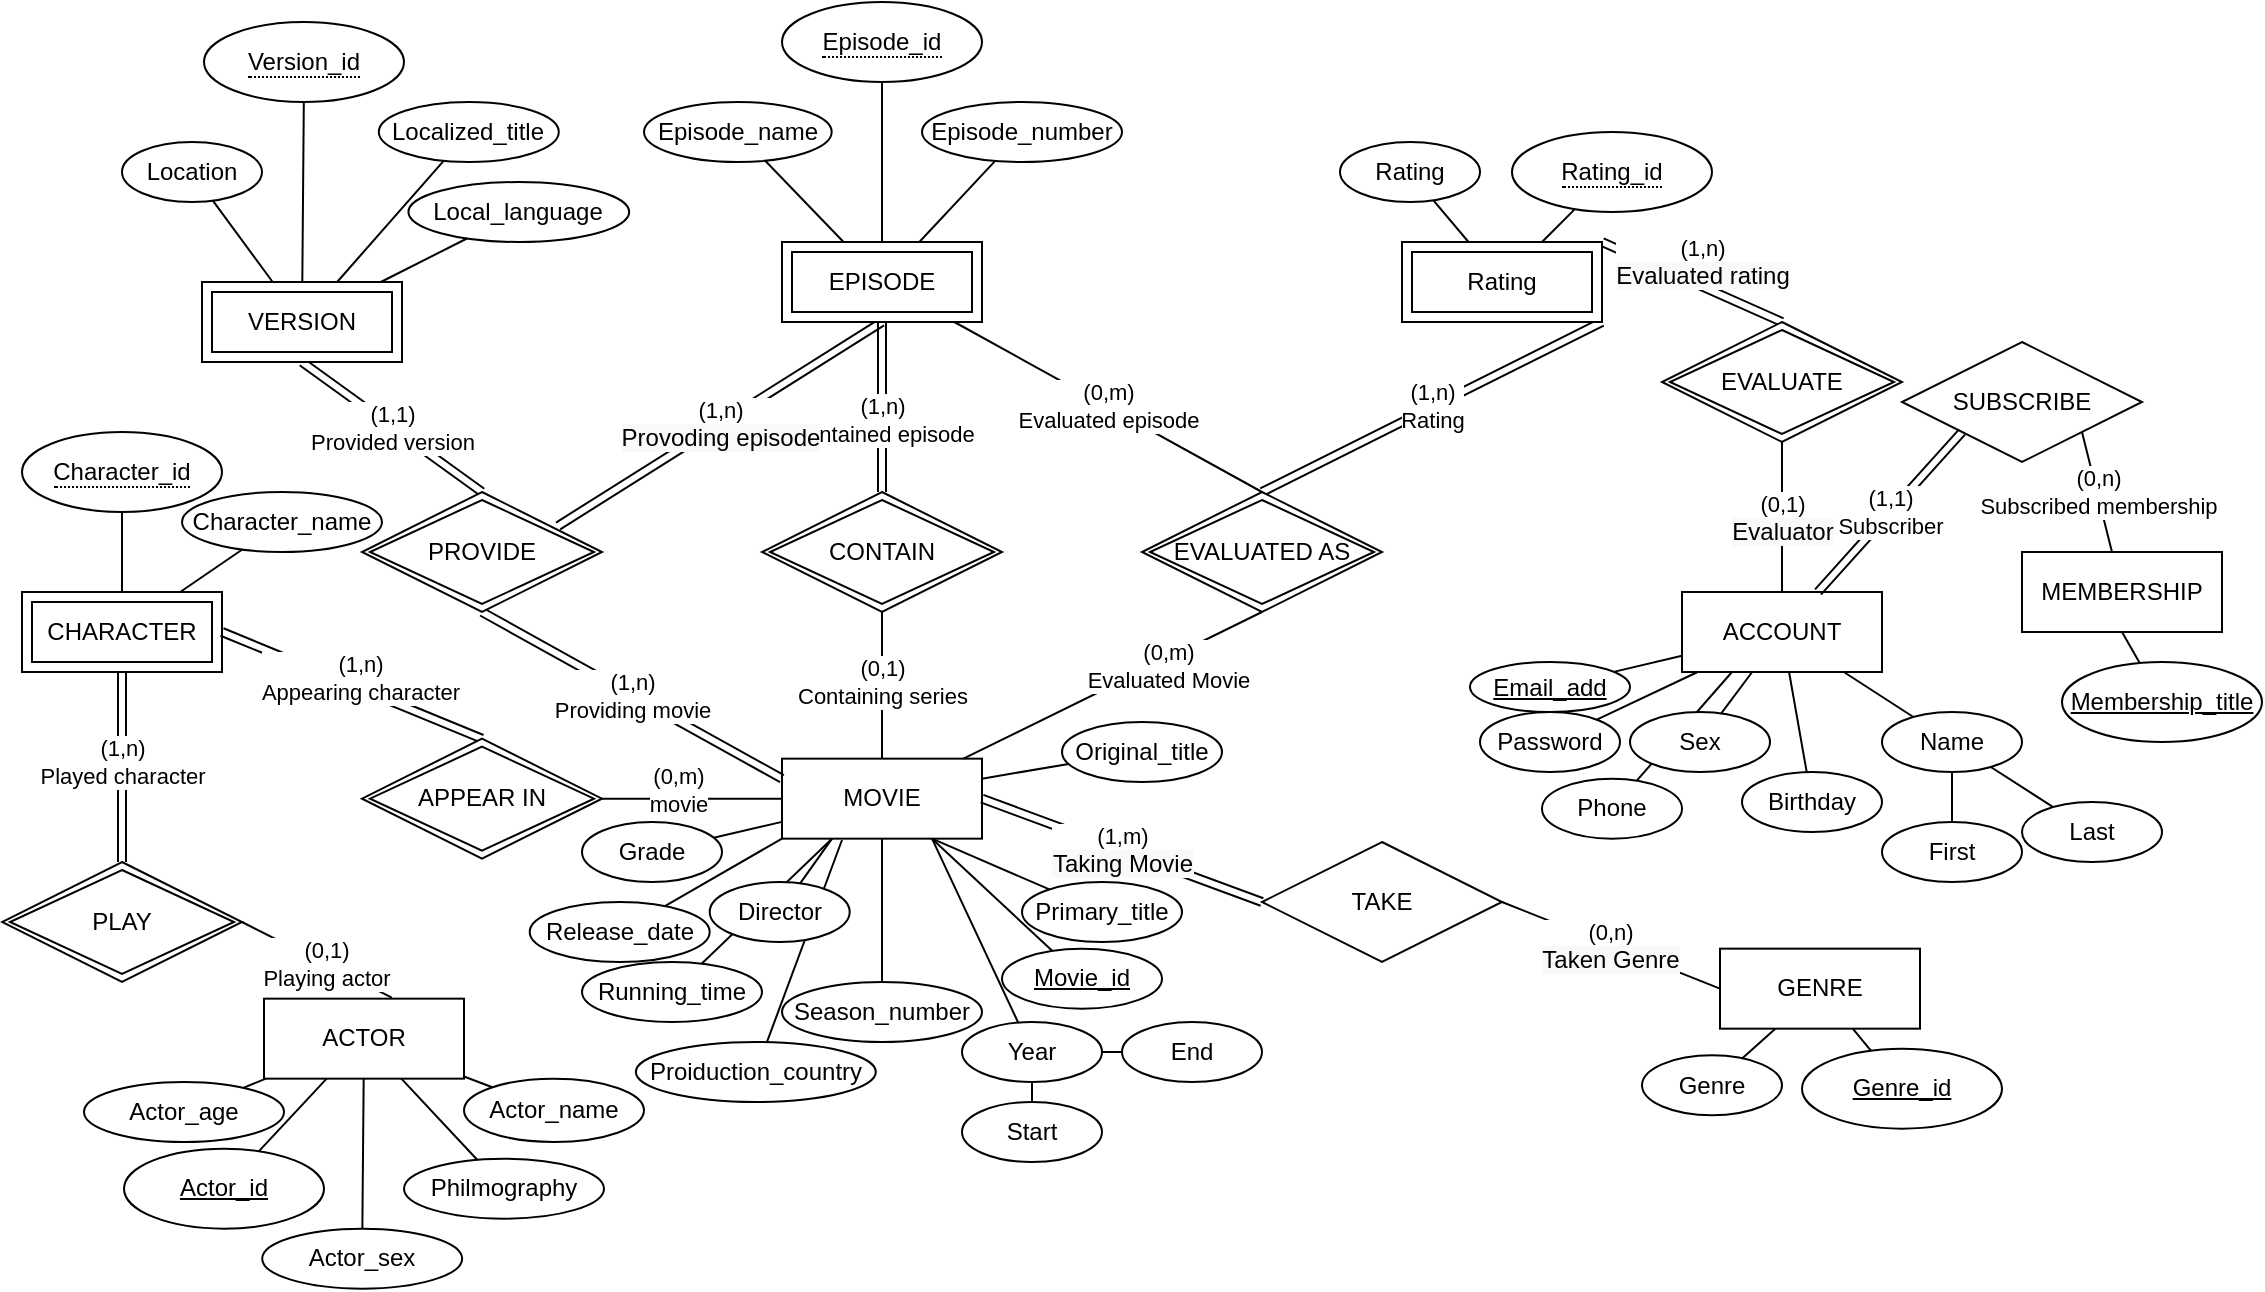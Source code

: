 <mxfile version="13.7.3" type="github">
  <diagram id="dECgLbt5gwb4kdzm95Aq" name="Page-3">
    <mxGraphModel dx="-41" dy="539" grid="1" gridSize="10" guides="1" tooltips="1" connect="1" arrows="1" fold="1" page="1" pageScale="1" pageWidth="827" pageHeight="1169" math="0" shadow="0">
      <root>
        <mxCell id="CYz07_u8bfLaDcwgtj9p-0" />
        <mxCell id="CYz07_u8bfLaDcwgtj9p-1" parent="CYz07_u8bfLaDcwgtj9p-0" />
        <mxCell id="CYz07_u8bfLaDcwgtj9p-234" value="MOVIE" style="whiteSpace=wrap;html=1;align=center;" parent="CYz07_u8bfLaDcwgtj9p-1" vertex="1">
          <mxGeometry x="1310" y="658.33" width="100" height="40" as="geometry" />
        </mxCell>
        <mxCell id="CYz07_u8bfLaDcwgtj9p-238" value="GENRE" style="whiteSpace=wrap;html=1;align=center;" parent="CYz07_u8bfLaDcwgtj9p-1" vertex="1">
          <mxGeometry x="1779" y="753.33" width="100" height="40" as="geometry" />
        </mxCell>
        <mxCell id="CYz07_u8bfLaDcwgtj9p-243" value="(1,n)&lt;br&gt;Providing movie" style="endArrow=none;html=1;rounded=0;entryX=0;entryY=0.25;entryDx=0;entryDy=0;shape=link;exitX=0.5;exitY=1;exitDx=0;exitDy=0;" parent="CYz07_u8bfLaDcwgtj9p-1" source="CYz07_u8bfLaDcwgtj9p-296" target="CYz07_u8bfLaDcwgtj9p-234" edge="1">
          <mxGeometry relative="1" as="geometry">
            <mxPoint x="1320" y="525.0" as="sourcePoint" />
            <mxPoint x="1160" y="595.0" as="targetPoint" />
          </mxGeometry>
        </mxCell>
        <mxCell id="CYz07_u8bfLaDcwgtj9p-244" value="(1,1)&lt;br&gt;Provided version" style="endArrow=none;html=1;rounded=0;exitX=0.5;exitY=0;exitDx=0;exitDy=0;shape=link;entryX=0.5;entryY=1;entryDx=0;entryDy=0;" parent="CYz07_u8bfLaDcwgtj9p-1" source="CYz07_u8bfLaDcwgtj9p-296" target="CYz07_u8bfLaDcwgtj9p-295" edge="1">
          <mxGeometry relative="1" as="geometry">
            <mxPoint x="1210" y="460" as="sourcePoint" />
            <mxPoint x="1090" y="400" as="targetPoint" />
          </mxGeometry>
        </mxCell>
        <mxCell id="CYz07_u8bfLaDcwgtj9p-246" value="(1,n)&lt;br&gt;Rating" style="endArrow=none;html=1;rounded=0;shape=link;entryX=0.5;entryY=0;entryDx=0;entryDy=0;exitX=1;exitY=1;exitDx=0;exitDy=0;" parent="CYz07_u8bfLaDcwgtj9p-1" source="CYz07_u8bfLaDcwgtj9p-262" target="CYz07_u8bfLaDcwgtj9p-267" edge="1">
          <mxGeometry relative="1" as="geometry">
            <mxPoint x="1230" y="540" as="sourcePoint" />
            <mxPoint x="1330" y="590.0" as="targetPoint" />
          </mxGeometry>
        </mxCell>
        <mxCell id="CYz07_u8bfLaDcwgtj9p-247" value="TAKE" style="shape=rhombus;perimeter=rhombusPerimeter;whiteSpace=wrap;html=1;align=center;" parent="CYz07_u8bfLaDcwgtj9p-1" vertex="1">
          <mxGeometry x="1550" y="700" width="120" height="60" as="geometry" />
        </mxCell>
        <mxCell id="CYz07_u8bfLaDcwgtj9p-248" value="(1,m)&lt;br&gt;&lt;span style=&quot;font-size: 12px ; background-color: rgb(248 , 249 , 250)&quot;&gt;Taking Movie&lt;/span&gt;" style="endArrow=none;html=1;rounded=0;exitX=1;exitY=0.5;exitDx=0;exitDy=0;entryX=0;entryY=0.5;entryDx=0;entryDy=0;shape=link;" parent="CYz07_u8bfLaDcwgtj9p-1" source="CYz07_u8bfLaDcwgtj9p-234" target="CYz07_u8bfLaDcwgtj9p-247" edge="1">
          <mxGeometry relative="1" as="geometry">
            <mxPoint x="1540" y="530" as="sourcePoint" />
            <mxPoint x="1420" y="590.0" as="targetPoint" />
          </mxGeometry>
        </mxCell>
        <mxCell id="CYz07_u8bfLaDcwgtj9p-249" value="(0,n)&lt;br&gt;&lt;span style=&quot;font-size: 12px ; background-color: rgb(248 , 249 , 250)&quot;&gt;Taken Genre&lt;/span&gt;" style="endArrow=none;html=1;rounded=0;exitX=1;exitY=0.5;exitDx=0;exitDy=0;entryX=0;entryY=0.5;entryDx=0;entryDy=0;" parent="CYz07_u8bfLaDcwgtj9p-1" source="CYz07_u8bfLaDcwgtj9p-247" target="CYz07_u8bfLaDcwgtj9p-238" edge="1">
          <mxGeometry relative="1" as="geometry">
            <mxPoint x="1550" y="540" as="sourcePoint" />
            <mxPoint x="1430" y="600.0" as="targetPoint" />
          </mxGeometry>
        </mxCell>
        <mxCell id="CYz07_u8bfLaDcwgtj9p-251" value="(0,1)&lt;br&gt;Containing series" style="endArrow=none;html=1;rounded=0;entryX=0.5;entryY=0;entryDx=0;entryDy=0;" parent="CYz07_u8bfLaDcwgtj9p-1" source="CYz07_u8bfLaDcwgtj9p-272" target="CYz07_u8bfLaDcwgtj9p-234" edge="1">
          <mxGeometry x="-0.053" relative="1" as="geometry">
            <mxPoint x="1220" y="530" as="sourcePoint" />
            <mxPoint x="1320" y="580" as="targetPoint" />
            <mxPoint as="offset" />
          </mxGeometry>
        </mxCell>
        <mxCell id="CYz07_u8bfLaDcwgtj9p-252" value="(1,n)&lt;br&gt;Contained episode" style="endArrow=none;html=1;rounded=0;exitX=0.5;exitY=1;exitDx=0;exitDy=0;shape=link;" parent="CYz07_u8bfLaDcwgtj9p-1" source="CYz07_u8bfLaDcwgtj9p-285" target="CYz07_u8bfLaDcwgtj9p-272" edge="1">
          <mxGeometry x="0.152" relative="1" as="geometry">
            <mxPoint x="1230" y="540" as="sourcePoint" />
            <mxPoint x="1360" y="460" as="targetPoint" />
            <mxPoint as="offset" />
          </mxGeometry>
        </mxCell>
        <mxCell id="CYz07_u8bfLaDcwgtj9p-253" value="(1,n)&lt;br&gt;&lt;span style=&quot;font-size: 12px ; background-color: rgb(248 , 249 , 250)&quot;&gt;Provoding episode&lt;/span&gt;" style="endArrow=none;html=1;rounded=0;shape=link;entryX=0.817;entryY=0.283;entryDx=0;entryDy=0;exitX=0.5;exitY=1;exitDx=0;exitDy=0;entryPerimeter=0;" parent="CYz07_u8bfLaDcwgtj9p-1" source="CYz07_u8bfLaDcwgtj9p-285" target="CYz07_u8bfLaDcwgtj9p-296" edge="1">
          <mxGeometry relative="1" as="geometry">
            <mxPoint x="1310" y="410" as="sourcePoint" />
            <mxPoint x="1210" y="460" as="targetPoint" />
          </mxGeometry>
        </mxCell>
        <mxCell id="CYz07_u8bfLaDcwgtj9p-254" value="(0,m)&lt;br&gt;Evaluated episode" style="endArrow=none;html=1;rounded=0;exitX=0.5;exitY=0;exitDx=0;exitDy=0;" parent="CYz07_u8bfLaDcwgtj9p-1" source="CYz07_u8bfLaDcwgtj9p-267" target="CYz07_u8bfLaDcwgtj9p-285" edge="1">
          <mxGeometry relative="1" as="geometry">
            <mxPoint x="1230" y="480" as="sourcePoint" />
            <mxPoint x="1410" y="410" as="targetPoint" />
          </mxGeometry>
        </mxCell>
        <mxCell id="CYz07_u8bfLaDcwgtj9p-256" value="(0,1)&lt;br&gt;&lt;span style=&quot;font-size: 12px ; background-color: rgb(248 , 249 , 250)&quot;&gt;Evaluator&lt;/span&gt;" style="endArrow=none;html=1;rounded=0;" parent="CYz07_u8bfLaDcwgtj9p-1" source="CYz07_u8bfLaDcwgtj9p-318" target="CYz07_u8bfLaDcwgtj9p-317" edge="1">
          <mxGeometry relative="1" as="geometry">
            <mxPoint x="1680" y="570" as="sourcePoint" />
            <mxPoint x="1680" y="520" as="targetPoint" />
          </mxGeometry>
        </mxCell>
        <mxCell id="CYz07_u8bfLaDcwgtj9p-257" value="(1,n)&lt;br&gt;&lt;span style=&quot;font-size: 12px ; background-color: rgb(248 , 249 , 250)&quot;&gt;Evaluated rating&lt;/span&gt;" style="endArrow=none;html=1;rounded=0;shape=link;entryX=0.5;entryY=0;entryDx=0;entryDy=0;exitX=1;exitY=0;exitDx=0;exitDy=0;" parent="CYz07_u8bfLaDcwgtj9p-1" source="CYz07_u8bfLaDcwgtj9p-262" target="CYz07_u8bfLaDcwgtj9p-317" edge="1">
          <mxGeometry x="0.01" y="11" relative="1" as="geometry">
            <mxPoint x="1680" y="280" as="sourcePoint" />
            <mxPoint x="1130" y="440" as="targetPoint" />
            <mxPoint as="offset" />
          </mxGeometry>
        </mxCell>
        <mxCell id="CYz07_u8bfLaDcwgtj9p-262" value="Rating" style="shape=ext;margin=3;double=1;whiteSpace=wrap;html=1;align=center;" parent="CYz07_u8bfLaDcwgtj9p-1" vertex="1">
          <mxGeometry x="1620" y="400" width="100" height="40" as="geometry" />
        </mxCell>
        <mxCell id="CYz07_u8bfLaDcwgtj9p-267" value="EVALUATED AS" style="shape=rhombus;double=1;perimeter=rhombusPerimeter;whiteSpace=wrap;html=1;align=center;" parent="CYz07_u8bfLaDcwgtj9p-1" vertex="1">
          <mxGeometry x="1490" y="525" width="120" height="60" as="geometry" />
        </mxCell>
        <mxCell id="CYz07_u8bfLaDcwgtj9p-269" value="CHARACTER" style="shape=ext;margin=3;double=1;whiteSpace=wrap;html=1;align=center;" parent="CYz07_u8bfLaDcwgtj9p-1" vertex="1">
          <mxGeometry x="930" y="575" width="100" height="40" as="geometry" />
        </mxCell>
        <mxCell id="CYz07_u8bfLaDcwgtj9p-271" value="(1,n)&lt;br&gt;Appearing character" style="endArrow=none;html=1;rounded=0;exitX=1;exitY=0.5;exitDx=0;exitDy=0;entryX=0.5;entryY=0;entryDx=0;entryDy=0;shape=link;" parent="CYz07_u8bfLaDcwgtj9p-1" source="CYz07_u8bfLaDcwgtj9p-269" target="CYz07_u8bfLaDcwgtj9p-294" edge="1">
          <mxGeometry x="0.031" y="5" relative="1" as="geometry">
            <mxPoint x="1230" y="540" as="sourcePoint" />
            <mxPoint x="1330" y="590" as="targetPoint" />
            <Array as="points" />
            <mxPoint as="offset" />
          </mxGeometry>
        </mxCell>
        <mxCell id="CYz07_u8bfLaDcwgtj9p-272" value="CONTAIN" style="shape=rhombus;double=1;perimeter=rhombusPerimeter;whiteSpace=wrap;html=1;align=center;" parent="CYz07_u8bfLaDcwgtj9p-1" vertex="1">
          <mxGeometry x="1300" y="525" width="120" height="60" as="geometry" />
        </mxCell>
        <mxCell id="CYz07_u8bfLaDcwgtj9p-277" value="PLAY" style="shape=rhombus;double=1;perimeter=rhombusPerimeter;whiteSpace=wrap;html=1;align=center;" parent="CYz07_u8bfLaDcwgtj9p-1" vertex="1">
          <mxGeometry x="920" y="710" width="120" height="60" as="geometry" />
        </mxCell>
        <mxCell id="CYz07_u8bfLaDcwgtj9p-279" value="(1,n)&lt;br&gt;Played character" style="endArrow=none;html=1;rounded=0;exitX=0.5;exitY=1;exitDx=0;exitDy=0;entryX=0.5;entryY=0;entryDx=0;entryDy=0;shape=link;" parent="CYz07_u8bfLaDcwgtj9p-1" source="CYz07_u8bfLaDcwgtj9p-269" target="CYz07_u8bfLaDcwgtj9p-277" edge="1">
          <mxGeometry x="-0.053" relative="1" as="geometry">
            <mxPoint x="1370" y="530" as="sourcePoint" />
            <mxPoint x="1370" y="580" as="targetPoint" />
            <mxPoint as="offset" />
          </mxGeometry>
        </mxCell>
        <mxCell id="CYz07_u8bfLaDcwgtj9p-290" value="ACTOR" style="whiteSpace=wrap;html=1;align=center;" parent="CYz07_u8bfLaDcwgtj9p-1" vertex="1">
          <mxGeometry x="1051" y="778.33" width="100" height="40" as="geometry" />
        </mxCell>
        <mxCell id="CYz07_u8bfLaDcwgtj9p-291" value="(0,1)&lt;br&gt;Playing actor" style="endArrow=none;html=1;rounded=0;exitX=1;exitY=0.5;exitDx=0;exitDy=0;entryX=0.639;entryY=-0.014;entryDx=0;entryDy=0;entryPerimeter=0;" parent="CYz07_u8bfLaDcwgtj9p-1" source="CYz07_u8bfLaDcwgtj9p-277" target="CYz07_u8bfLaDcwgtj9p-290" edge="1">
          <mxGeometry x="0.111" relative="1" as="geometry">
            <mxPoint x="1220" y="530" as="sourcePoint" />
            <mxPoint x="1320" y="580" as="targetPoint" />
            <mxPoint as="offset" />
          </mxGeometry>
        </mxCell>
        <mxCell id="CYz07_u8bfLaDcwgtj9p-294" value="APPEAR IN" style="shape=rhombus;double=1;perimeter=rhombusPerimeter;whiteSpace=wrap;html=1;align=center;" parent="CYz07_u8bfLaDcwgtj9p-1" vertex="1">
          <mxGeometry x="1100" y="648.33" width="120" height="60" as="geometry" />
        </mxCell>
        <mxCell id="CYz07_u8bfLaDcwgtj9p-295" value="VERSION" style="shape=ext;margin=3;double=1;whiteSpace=wrap;html=1;align=center;" parent="CYz07_u8bfLaDcwgtj9p-1" vertex="1">
          <mxGeometry x="1020" y="420" width="100" height="40" as="geometry" />
        </mxCell>
        <mxCell id="CYz07_u8bfLaDcwgtj9p-296" value="PROVIDE" style="shape=rhombus;double=1;perimeter=rhombusPerimeter;whiteSpace=wrap;html=1;align=center;" parent="CYz07_u8bfLaDcwgtj9p-1" vertex="1">
          <mxGeometry x="1100" y="525" width="120" height="60" as="geometry" />
        </mxCell>
        <mxCell id="CYz07_u8bfLaDcwgtj9p-301" value="(0,m)&lt;br&gt;movie" style="endArrow=none;html=1;rounded=0;exitX=1;exitY=0.5;exitDx=0;exitDy=0;entryX=0;entryY=0.5;entryDx=0;entryDy=0;" parent="CYz07_u8bfLaDcwgtj9p-1" source="CYz07_u8bfLaDcwgtj9p-294" target="CYz07_u8bfLaDcwgtj9p-234" edge="1">
          <mxGeometry x="-0.154" y="4" relative="1" as="geometry">
            <mxPoint x="1370" y="530" as="sourcePoint" />
            <mxPoint x="1370" y="580" as="targetPoint" />
            <mxPoint as="offset" />
          </mxGeometry>
        </mxCell>
        <mxCell id="CYz07_u8bfLaDcwgtj9p-313" value="(0,m)&lt;br&gt;Evaluated Movie" style="endArrow=none;html=1;rounded=0;entryX=0.5;entryY=1;entryDx=0;entryDy=0;" parent="CYz07_u8bfLaDcwgtj9p-1" source="CYz07_u8bfLaDcwgtj9p-234" target="CYz07_u8bfLaDcwgtj9p-267" edge="1">
          <mxGeometry x="0.349" y="-3" relative="1" as="geometry">
            <mxPoint x="1520" y="470" as="sourcePoint" />
            <mxPoint x="1420" y="420" as="targetPoint" />
            <mxPoint as="offset" />
          </mxGeometry>
        </mxCell>
        <mxCell id="CYz07_u8bfLaDcwgtj9p-317" value="EVALUATE" style="shape=rhombus;double=1;perimeter=rhombusPerimeter;whiteSpace=wrap;html=1;align=center;" parent="CYz07_u8bfLaDcwgtj9p-1" vertex="1">
          <mxGeometry x="1750" y="440" width="120" height="60" as="geometry" />
        </mxCell>
        <mxCell id="CYz07_u8bfLaDcwgtj9p-318" value="ACCOUNT" style="whiteSpace=wrap;html=1;align=center;" parent="CYz07_u8bfLaDcwgtj9p-1" vertex="1">
          <mxGeometry x="1760" y="575" width="100" height="40" as="geometry" />
        </mxCell>
        <mxCell id="CYz07_u8bfLaDcwgtj9p-285" value="EPISODE" style="shape=ext;margin=3;double=1;whiteSpace=wrap;html=1;align=center;" parent="CYz07_u8bfLaDcwgtj9p-1" vertex="1">
          <mxGeometry x="1310" y="400" width="100" height="40" as="geometry" />
        </mxCell>
        <mxCell id="CYz07_u8bfLaDcwgtj9p-326" value="Movie_id" style="ellipse;whiteSpace=wrap;html=1;align=center;fontStyle=4" parent="CYz07_u8bfLaDcwgtj9p-1" vertex="1">
          <mxGeometry x="1420" y="753.33" width="80" height="30" as="geometry" />
        </mxCell>
        <mxCell id="CYz07_u8bfLaDcwgtj9p-328" value="" style="endArrow=none;html=1;rounded=0;exitX=0.75;exitY=1;exitDx=0;exitDy=0;" parent="CYz07_u8bfLaDcwgtj9p-1" source="CYz07_u8bfLaDcwgtj9p-234" target="CYz07_u8bfLaDcwgtj9p-326" edge="1">
          <mxGeometry relative="1" as="geometry">
            <mxPoint x="1340" y="770" as="sourcePoint" />
            <mxPoint x="1500" y="770" as="targetPoint" />
          </mxGeometry>
        </mxCell>
        <mxCell id="CYz07_u8bfLaDcwgtj9p-329" value="Email_add" style="ellipse;whiteSpace=wrap;html=1;align=center;fontStyle=4" parent="CYz07_u8bfLaDcwgtj9p-1" vertex="1">
          <mxGeometry x="1654" y="610" width="80" height="25" as="geometry" />
        </mxCell>
        <mxCell id="CYz07_u8bfLaDcwgtj9p-330" value="" style="endArrow=none;html=1;rounded=0;" parent="CYz07_u8bfLaDcwgtj9p-1" source="CYz07_u8bfLaDcwgtj9p-318" target="CYz07_u8bfLaDcwgtj9p-329" edge="1">
          <mxGeometry relative="1" as="geometry">
            <mxPoint x="1810" y="615" as="sourcePoint" />
            <mxPoint x="1950" y="635" as="targetPoint" />
          </mxGeometry>
        </mxCell>
        <mxCell id="CYz07_u8bfLaDcwgtj9p-331" value="Genre_id" style="ellipse;whiteSpace=wrap;html=1;align=center;fontStyle=4" parent="CYz07_u8bfLaDcwgtj9p-1" vertex="1">
          <mxGeometry x="1820" y="803.33" width="100" height="40" as="geometry" />
        </mxCell>
        <mxCell id="CYz07_u8bfLaDcwgtj9p-332" value="" style="endArrow=none;html=1;rounded=0;" parent="CYz07_u8bfLaDcwgtj9p-1" source="CYz07_u8bfLaDcwgtj9p-238" target="CYz07_u8bfLaDcwgtj9p-331" edge="1">
          <mxGeometry relative="1" as="geometry">
            <mxPoint x="1810" y="740" as="sourcePoint" />
            <mxPoint x="1950" y="760" as="targetPoint" />
          </mxGeometry>
        </mxCell>
        <mxCell id="CYz07_u8bfLaDcwgtj9p-333" value="Actor_id" style="ellipse;whiteSpace=wrap;html=1;align=center;fontStyle=4" parent="CYz07_u8bfLaDcwgtj9p-1" vertex="1">
          <mxGeometry x="981" y="853.33" width="100" height="40" as="geometry" />
        </mxCell>
        <mxCell id="CYz07_u8bfLaDcwgtj9p-334" value="" style="endArrow=none;html=1;rounded=0;" parent="CYz07_u8bfLaDcwgtj9p-1" source="CYz07_u8bfLaDcwgtj9p-290" target="CYz07_u8bfLaDcwgtj9p-333" edge="1">
          <mxGeometry relative="1" as="geometry">
            <mxPoint x="1101" y="810" as="sourcePoint" />
            <mxPoint x="1241" y="830" as="targetPoint" />
          </mxGeometry>
        </mxCell>
        <mxCell id="CYz07_u8bfLaDcwgtj9p-337" value="&lt;span style=&quot;border-bottom: 1px dotted&quot;&gt;Episode_id&lt;/span&gt;" style="ellipse;whiteSpace=wrap;html=1;align=center;" parent="CYz07_u8bfLaDcwgtj9p-1" vertex="1">
          <mxGeometry x="1310" y="280" width="100" height="40" as="geometry" />
        </mxCell>
        <mxCell id="CYz07_u8bfLaDcwgtj9p-338" value="" style="endArrow=none;html=1;rounded=0;" parent="CYz07_u8bfLaDcwgtj9p-1" source="CYz07_u8bfLaDcwgtj9p-337" target="CYz07_u8bfLaDcwgtj9p-285" edge="1">
          <mxGeometry relative="1" as="geometry">
            <mxPoint x="1390" y="520" as="sourcePoint" />
            <mxPoint x="1550" y="520" as="targetPoint" />
          </mxGeometry>
        </mxCell>
        <mxCell id="CYz07_u8bfLaDcwgtj9p-339" value="&lt;span style=&quot;border-bottom: 1px dotted&quot;&gt;Version_id&lt;/span&gt;" style="ellipse;whiteSpace=wrap;html=1;align=center;" parent="CYz07_u8bfLaDcwgtj9p-1" vertex="1">
          <mxGeometry x="1021" y="290" width="100" height="40" as="geometry" />
        </mxCell>
        <mxCell id="CYz07_u8bfLaDcwgtj9p-340" value="" style="endArrow=none;html=1;rounded=0;" parent="CYz07_u8bfLaDcwgtj9p-1" source="CYz07_u8bfLaDcwgtj9p-339" target="CYz07_u8bfLaDcwgtj9p-295" edge="1">
          <mxGeometry relative="1" as="geometry">
            <mxPoint x="1080" y="520" as="sourcePoint" />
            <mxPoint x="1050" y="220" as="targetPoint" />
          </mxGeometry>
        </mxCell>
        <mxCell id="CYz07_u8bfLaDcwgtj9p-341" value="&lt;span style=&quot;border-bottom: 1px dotted&quot;&gt;Rating_id&lt;/span&gt;" style="ellipse;whiteSpace=wrap;html=1;align=center;" parent="CYz07_u8bfLaDcwgtj9p-1" vertex="1">
          <mxGeometry x="1675" y="345" width="100" height="40" as="geometry" />
        </mxCell>
        <mxCell id="CYz07_u8bfLaDcwgtj9p-342" value="" style="endArrow=none;html=1;rounded=0;" parent="CYz07_u8bfLaDcwgtj9p-1" source="CYz07_u8bfLaDcwgtj9p-341" target="CYz07_u8bfLaDcwgtj9p-262" edge="1">
          <mxGeometry relative="1" as="geometry">
            <mxPoint x="1840" y="540" as="sourcePoint" />
            <mxPoint x="1810" y="240" as="targetPoint" />
          </mxGeometry>
        </mxCell>
        <mxCell id="CYz07_u8bfLaDcwgtj9p-343" value="MEMBERSHIP" style="whiteSpace=wrap;html=1;align=center;" parent="CYz07_u8bfLaDcwgtj9p-1" vertex="1">
          <mxGeometry x="1930" y="555" width="100" height="40" as="geometry" />
        </mxCell>
        <mxCell id="CYz07_u8bfLaDcwgtj9p-344" value="Membership_title" style="ellipse;whiteSpace=wrap;html=1;align=center;fontStyle=4" parent="CYz07_u8bfLaDcwgtj9p-1" vertex="1">
          <mxGeometry x="1950" y="610" width="100" height="40" as="geometry" />
        </mxCell>
        <mxCell id="CYz07_u8bfLaDcwgtj9p-345" value="" style="endArrow=none;html=1;rounded=0;exitX=0.5;exitY=1;exitDx=0;exitDy=0;" parent="CYz07_u8bfLaDcwgtj9p-1" source="CYz07_u8bfLaDcwgtj9p-343" target="CYz07_u8bfLaDcwgtj9p-344" edge="1">
          <mxGeometry relative="1" as="geometry">
            <mxPoint x="1820" y="625" as="sourcePoint" />
            <mxPoint x="1820" y="650" as="targetPoint" />
          </mxGeometry>
        </mxCell>
        <mxCell id="CYz07_u8bfLaDcwgtj9p-346" value="SUBSCRIBE" style="shape=rhombus;perimeter=rhombusPerimeter;whiteSpace=wrap;html=1;align=center;" parent="CYz07_u8bfLaDcwgtj9p-1" vertex="1">
          <mxGeometry x="1870" y="450" width="120" height="60" as="geometry" />
        </mxCell>
        <mxCell id="CYz07_u8bfLaDcwgtj9p-347" value="(1,1)&lt;br&gt;Subscriber" style="endArrow=none;html=1;rounded=0;exitX=0;exitY=1;exitDx=0;exitDy=0;shape=link;" parent="CYz07_u8bfLaDcwgtj9p-1" source="CYz07_u8bfLaDcwgtj9p-346" target="CYz07_u8bfLaDcwgtj9p-318" edge="1">
          <mxGeometry relative="1" as="geometry">
            <mxPoint x="1360" y="570" as="sourcePoint" />
            <mxPoint x="1520" y="570" as="targetPoint" />
          </mxGeometry>
        </mxCell>
        <mxCell id="CYz07_u8bfLaDcwgtj9p-348" value="(0,n)&lt;br&gt;Subscribed membership" style="endArrow=none;html=1;rounded=0;exitX=1;exitY=1;exitDx=0;exitDy=0;" parent="CYz07_u8bfLaDcwgtj9p-1" source="CYz07_u8bfLaDcwgtj9p-346" target="CYz07_u8bfLaDcwgtj9p-343" edge="1">
          <mxGeometry relative="1" as="geometry">
            <mxPoint x="1910" y="495" as="sourcePoint" />
            <mxPoint x="1836.364" y="585" as="targetPoint" />
          </mxGeometry>
        </mxCell>
        <mxCell id="CYz07_u8bfLaDcwgtj9p-349" value="&lt;span style=&quot;border-bottom: 1px dotted&quot;&gt;Character_id&lt;/span&gt;" style="ellipse;whiteSpace=wrap;html=1;align=center;" parent="CYz07_u8bfLaDcwgtj9p-1" vertex="1">
          <mxGeometry x="930" y="495" width="100" height="40" as="geometry" />
        </mxCell>
        <mxCell id="CYz07_u8bfLaDcwgtj9p-351" value="Primary_title" style="ellipse;whiteSpace=wrap;html=1;align=center;" parent="CYz07_u8bfLaDcwgtj9p-1" vertex="1">
          <mxGeometry x="1430" y="720" width="80" height="30" as="geometry" />
        </mxCell>
        <mxCell id="CYz07_u8bfLaDcwgtj9p-352" value="" style="endArrow=none;html=1;rounded=0;entryX=0.75;entryY=1;entryDx=0;entryDy=0;" parent="CYz07_u8bfLaDcwgtj9p-1" source="CYz07_u8bfLaDcwgtj9p-351" target="CYz07_u8bfLaDcwgtj9p-234" edge="1">
          <mxGeometry relative="1" as="geometry">
            <mxPoint x="1370" y="760" as="sourcePoint" />
            <mxPoint x="1370" y="800" as="targetPoint" />
          </mxGeometry>
        </mxCell>
        <mxCell id="CYz07_u8bfLaDcwgtj9p-353" value="Original_title" style="ellipse;whiteSpace=wrap;html=1;align=center;" parent="CYz07_u8bfLaDcwgtj9p-1" vertex="1">
          <mxGeometry x="1450" y="640" width="80" height="30" as="geometry" />
        </mxCell>
        <mxCell id="CYz07_u8bfLaDcwgtj9p-354" value="" style="endArrow=none;html=1;rounded=0;entryX=1;entryY=0.25;entryDx=0;entryDy=0;" parent="CYz07_u8bfLaDcwgtj9p-1" source="CYz07_u8bfLaDcwgtj9p-353" target="CYz07_u8bfLaDcwgtj9p-234" edge="1">
          <mxGeometry relative="1" as="geometry">
            <mxPoint x="1410" y="710" as="sourcePoint" />
            <mxPoint x="1425" y="700" as="targetPoint" />
          </mxGeometry>
        </mxCell>
        <mxCell id="CYz07_u8bfLaDcwgtj9p-355" value="Grade" style="ellipse;whiteSpace=wrap;html=1;align=center;" parent="CYz07_u8bfLaDcwgtj9p-1" vertex="1">
          <mxGeometry x="1210" y="690" width="70" height="30" as="geometry" />
        </mxCell>
        <mxCell id="CYz07_u8bfLaDcwgtj9p-356" value="" style="endArrow=none;html=1;rounded=0;" parent="CYz07_u8bfLaDcwgtj9p-1" source="CYz07_u8bfLaDcwgtj9p-355" target="CYz07_u8bfLaDcwgtj9p-234" edge="1">
          <mxGeometry relative="1" as="geometry">
            <mxPoint x="1226" y="730" as="sourcePoint" />
            <mxPoint x="1241" y="720" as="targetPoint" />
          </mxGeometry>
        </mxCell>
        <mxCell id="CYz07_u8bfLaDcwgtj9p-357" value="Release_date" style="ellipse;whiteSpace=wrap;html=1;align=center;" parent="CYz07_u8bfLaDcwgtj9p-1" vertex="1">
          <mxGeometry x="1183.85" y="730" width="90" height="30" as="geometry" />
        </mxCell>
        <mxCell id="CYz07_u8bfLaDcwgtj9p-358" value="" style="endArrow=none;html=1;rounded=0;entryX=0;entryY=1;entryDx=0;entryDy=0;" parent="CYz07_u8bfLaDcwgtj9p-1" source="CYz07_u8bfLaDcwgtj9p-357" target="CYz07_u8bfLaDcwgtj9p-234" edge="1">
          <mxGeometry relative="1" as="geometry">
            <mxPoint x="1216" y="763.33" as="sourcePoint" />
            <mxPoint x="1300" y="779.997" as="targetPoint" />
          </mxGeometry>
        </mxCell>
        <mxCell id="CYz07_u8bfLaDcwgtj9p-359" value="&lt;span style=&quot;font-weight: 400&quot;&gt;Running_time&lt;/span&gt;" style="ellipse;whiteSpace=wrap;html=1;align=center;fontStyle=1" parent="CYz07_u8bfLaDcwgtj9p-1" vertex="1">
          <mxGeometry x="1210" y="760" width="90" height="30" as="geometry" />
        </mxCell>
        <mxCell id="CYz07_u8bfLaDcwgtj9p-360" value="" style="endArrow=none;html=1;rounded=0;fontStyle=1;entryX=0.25;entryY=1;entryDx=0;entryDy=0;" parent="CYz07_u8bfLaDcwgtj9p-1" source="CYz07_u8bfLaDcwgtj9p-359" target="CYz07_u8bfLaDcwgtj9p-234" edge="1">
          <mxGeometry relative="1" as="geometry">
            <mxPoint x="1266" y="793.33" as="sourcePoint" />
            <mxPoint x="1350" y="809.997" as="targetPoint" />
          </mxGeometry>
        </mxCell>
        <mxCell id="CYz07_u8bfLaDcwgtj9p-361" value="Proiduction_country" style="ellipse;whiteSpace=wrap;html=1;align=center;" parent="CYz07_u8bfLaDcwgtj9p-1" vertex="1">
          <mxGeometry x="1236.92" y="800" width="120" height="30" as="geometry" />
        </mxCell>
        <mxCell id="CYz07_u8bfLaDcwgtj9p-362" value="" style="endArrow=none;html=1;rounded=0;" parent="CYz07_u8bfLaDcwgtj9p-1" source="CYz07_u8bfLaDcwgtj9p-361" edge="1">
          <mxGeometry relative="1" as="geometry">
            <mxPoint x="1266" y="763.33" as="sourcePoint" />
            <mxPoint x="1340" y="699" as="targetPoint" />
          </mxGeometry>
        </mxCell>
        <mxCell id="CYz07_u8bfLaDcwgtj9p-363" value="Director" style="ellipse;whiteSpace=wrap;html=1;align=center;" parent="CYz07_u8bfLaDcwgtj9p-1" vertex="1">
          <mxGeometry x="1273.85" y="720" width="70" height="30" as="geometry" />
        </mxCell>
        <mxCell id="CYz07_u8bfLaDcwgtj9p-364" value="" style="endArrow=none;html=1;rounded=0;entryX=0.25;entryY=1;entryDx=0;entryDy=0;" parent="CYz07_u8bfLaDcwgtj9p-1" source="CYz07_u8bfLaDcwgtj9p-363" target="CYz07_u8bfLaDcwgtj9p-234" edge="1">
          <mxGeometry relative="1" as="geometry">
            <mxPoint x="1196" y="860" as="sourcePoint" />
            <mxPoint x="1364" y="760" as="targetPoint" />
          </mxGeometry>
        </mxCell>
        <mxCell id="CYz07_u8bfLaDcwgtj9p-366" value="" style="endArrow=none;html=1;rounded=0;fontStyle=1;" parent="CYz07_u8bfLaDcwgtj9p-1" source="CYz07_u8bfLaDcwgtj9p-365" target="CYz07_u8bfLaDcwgtj9p-234" edge="1">
          <mxGeometry relative="1" as="geometry">
            <mxPoint x="1206" y="893.33" as="sourcePoint" />
            <mxPoint x="1290" y="909.997" as="targetPoint" />
          </mxGeometry>
        </mxCell>
        <mxCell id="CYz07_u8bfLaDcwgtj9p-368" value="Year" style="ellipse;whiteSpace=wrap;html=1;align=center;" parent="CYz07_u8bfLaDcwgtj9p-1" vertex="1">
          <mxGeometry x="1400" y="790" width="70" height="30" as="geometry" />
        </mxCell>
        <mxCell id="CYz07_u8bfLaDcwgtj9p-369" value="" style="endArrow=none;html=1;rounded=0;" parent="CYz07_u8bfLaDcwgtj9p-1" source="CYz07_u8bfLaDcwgtj9p-365" target="CYz07_u8bfLaDcwgtj9p-234" edge="1">
          <mxGeometry relative="1" as="geometry">
            <mxPoint x="1276" y="920" as="sourcePoint" />
            <mxPoint x="1360" y="936.667" as="targetPoint" />
          </mxGeometry>
        </mxCell>
        <mxCell id="CYz07_u8bfLaDcwgtj9p-370" value="Start" style="ellipse;whiteSpace=wrap;html=1;align=center;" parent="CYz07_u8bfLaDcwgtj9p-1" vertex="1">
          <mxGeometry x="1400" y="830" width="70" height="30" as="geometry" />
        </mxCell>
        <mxCell id="CYz07_u8bfLaDcwgtj9p-371" value="" style="endArrow=none;html=1;rounded=0;entryX=0.5;entryY=1;entryDx=0;entryDy=0;" parent="CYz07_u8bfLaDcwgtj9p-1" source="CYz07_u8bfLaDcwgtj9p-370" target="CYz07_u8bfLaDcwgtj9p-368" edge="1">
          <mxGeometry relative="1" as="geometry">
            <mxPoint x="1276" y="993.33" as="sourcePoint" />
            <mxPoint x="1360" y="1009.997" as="targetPoint" />
          </mxGeometry>
        </mxCell>
        <mxCell id="CYz07_u8bfLaDcwgtj9p-372" value="End" style="ellipse;whiteSpace=wrap;html=1;align=center;" parent="CYz07_u8bfLaDcwgtj9p-1" vertex="1">
          <mxGeometry x="1480" y="790" width="70" height="30" as="geometry" />
        </mxCell>
        <mxCell id="CYz07_u8bfLaDcwgtj9p-373" value="" style="endArrow=none;html=1;rounded=0;entryX=1;entryY=0.5;entryDx=0;entryDy=0;" parent="CYz07_u8bfLaDcwgtj9p-1" source="CYz07_u8bfLaDcwgtj9p-372" target="CYz07_u8bfLaDcwgtj9p-368" edge="1">
          <mxGeometry relative="1" as="geometry">
            <mxPoint x="1356" y="960" as="sourcePoint" />
            <mxPoint x="1358.858" y="982.645" as="targetPoint" />
          </mxGeometry>
        </mxCell>
        <mxCell id="CYz07_u8bfLaDcwgtj9p-374" value="Genre" style="ellipse;whiteSpace=wrap;html=1;align=center;" parent="CYz07_u8bfLaDcwgtj9p-1" vertex="1">
          <mxGeometry x="1740" y="806.66" width="70" height="30" as="geometry" />
        </mxCell>
        <mxCell id="CYz07_u8bfLaDcwgtj9p-375" value="" style="endArrow=none;html=1;rounded=0;" parent="CYz07_u8bfLaDcwgtj9p-1" source="CYz07_u8bfLaDcwgtj9p-374" target="CYz07_u8bfLaDcwgtj9p-238" edge="1">
          <mxGeometry relative="1" as="geometry">
            <mxPoint x="1686" y="763.33" as="sourcePoint" />
            <mxPoint x="1770" y="779.997" as="targetPoint" />
          </mxGeometry>
        </mxCell>
        <mxCell id="CYz07_u8bfLaDcwgtj9p-376" value="Password" style="ellipse;whiteSpace=wrap;html=1;align=center;" parent="CYz07_u8bfLaDcwgtj9p-1" vertex="1">
          <mxGeometry x="1659" y="635" width="70" height="30" as="geometry" />
        </mxCell>
        <mxCell id="CYz07_u8bfLaDcwgtj9p-377" value="" style="endArrow=none;html=1;rounded=0;" parent="CYz07_u8bfLaDcwgtj9p-1" source="CYz07_u8bfLaDcwgtj9p-376" target="CYz07_u8bfLaDcwgtj9p-318" edge="1">
          <mxGeometry relative="1" as="geometry">
            <mxPoint x="1979" y="630" as="sourcePoint" />
            <mxPoint x="2063" y="646.667" as="targetPoint" />
          </mxGeometry>
        </mxCell>
        <mxCell id="CYz07_u8bfLaDcwgtj9p-378" value="Rating" style="ellipse;whiteSpace=wrap;html=1;align=center;" parent="CYz07_u8bfLaDcwgtj9p-1" vertex="1">
          <mxGeometry x="1589" y="350.0" width="70" height="30" as="geometry" />
        </mxCell>
        <mxCell id="CYz07_u8bfLaDcwgtj9p-379" value="" style="endArrow=none;html=1;rounded=0;" parent="CYz07_u8bfLaDcwgtj9p-1" source="CYz07_u8bfLaDcwgtj9p-378" target="CYz07_u8bfLaDcwgtj9p-262" edge="1">
          <mxGeometry relative="1" as="geometry">
            <mxPoint x="1866" y="253.33" as="sourcePoint" />
            <mxPoint x="1950" y="269.997" as="targetPoint" />
          </mxGeometry>
        </mxCell>
        <mxCell id="CYz07_u8bfLaDcwgtj9p-380" value="Phone" style="ellipse;whiteSpace=wrap;html=1;align=center;" parent="CYz07_u8bfLaDcwgtj9p-1" vertex="1">
          <mxGeometry x="1690" y="668.33" width="70" height="30" as="geometry" />
        </mxCell>
        <mxCell id="CYz07_u8bfLaDcwgtj9p-381" value="" style="endArrow=none;html=1;rounded=0;entryX=0.25;entryY=1;entryDx=0;entryDy=0;" parent="CYz07_u8bfLaDcwgtj9p-1" source="CYz07_u8bfLaDcwgtj9p-380" target="CYz07_u8bfLaDcwgtj9p-318" edge="1">
          <mxGeometry relative="1" as="geometry">
            <mxPoint x="1696" y="648.33" as="sourcePoint" />
            <mxPoint x="1780" y="664.997" as="targetPoint" />
          </mxGeometry>
        </mxCell>
        <mxCell id="CYz07_u8bfLaDcwgtj9p-382" value="Name" style="ellipse;whiteSpace=wrap;html=1;align=center;" parent="CYz07_u8bfLaDcwgtj9p-1" vertex="1">
          <mxGeometry x="1860" y="635" width="70" height="30" as="geometry" />
        </mxCell>
        <mxCell id="CYz07_u8bfLaDcwgtj9p-383" value="" style="endArrow=none;html=1;rounded=0;" parent="CYz07_u8bfLaDcwgtj9p-1" source="CYz07_u8bfLaDcwgtj9p-382" target="CYz07_u8bfLaDcwgtj9p-318" edge="1">
          <mxGeometry relative="1" as="geometry">
            <mxPoint x="1740" y="618.33" as="sourcePoint" />
            <mxPoint x="1824" y="634.997" as="targetPoint" />
          </mxGeometry>
        </mxCell>
        <mxCell id="CYz07_u8bfLaDcwgtj9p-384" value="Sex" style="ellipse;whiteSpace=wrap;html=1;align=center;" parent="CYz07_u8bfLaDcwgtj9p-1" vertex="1">
          <mxGeometry x="1734" y="635" width="70" height="30" as="geometry" />
        </mxCell>
        <mxCell id="CYz07_u8bfLaDcwgtj9p-385" value="" style="endArrow=none;html=1;rounded=0;" parent="CYz07_u8bfLaDcwgtj9p-1" source="CYz07_u8bfLaDcwgtj9p-384" target="CYz07_u8bfLaDcwgtj9p-318" edge="1">
          <mxGeometry relative="1" as="geometry">
            <mxPoint x="1740" y="615" as="sourcePoint" />
            <mxPoint x="1824" y="631.667" as="targetPoint" />
          </mxGeometry>
        </mxCell>
        <mxCell id="CYz07_u8bfLaDcwgtj9p-386" value="First" style="ellipse;whiteSpace=wrap;html=1;align=center;" parent="CYz07_u8bfLaDcwgtj9p-1" vertex="1">
          <mxGeometry x="1860" y="690" width="70" height="30" as="geometry" />
        </mxCell>
        <mxCell id="CYz07_u8bfLaDcwgtj9p-387" value="" style="endArrow=none;html=1;rounded=0;" parent="CYz07_u8bfLaDcwgtj9p-1" source="CYz07_u8bfLaDcwgtj9p-382" target="CYz07_u8bfLaDcwgtj9p-386" edge="1">
          <mxGeometry relative="1" as="geometry">
            <mxPoint x="1950.251" y="765.607" as="sourcePoint" />
            <mxPoint x="1860" y="879.997" as="targetPoint" />
          </mxGeometry>
        </mxCell>
        <mxCell id="CYz07_u8bfLaDcwgtj9p-388" value="Last" style="ellipse;whiteSpace=wrap;html=1;align=center;" parent="CYz07_u8bfLaDcwgtj9p-1" vertex="1">
          <mxGeometry x="1930" y="680" width="70" height="30" as="geometry" />
        </mxCell>
        <mxCell id="CYz07_u8bfLaDcwgtj9p-389" value="" style="endArrow=none;html=1;rounded=0;" parent="CYz07_u8bfLaDcwgtj9p-1" source="CYz07_u8bfLaDcwgtj9p-382" target="CYz07_u8bfLaDcwgtj9p-388" edge="1">
          <mxGeometry relative="1" as="geometry">
            <mxPoint x="1944.16" y="739.263" as="sourcePoint" />
            <mxPoint x="1870" y="889.997" as="targetPoint" />
          </mxGeometry>
        </mxCell>
        <mxCell id="CYz07_u8bfLaDcwgtj9p-390" value="Birthday" style="ellipse;whiteSpace=wrap;html=1;align=center;" parent="CYz07_u8bfLaDcwgtj9p-1" vertex="1">
          <mxGeometry x="1790" y="665" width="70" height="30" as="geometry" />
        </mxCell>
        <mxCell id="CYz07_u8bfLaDcwgtj9p-391" value="" style="endArrow=none;html=1;rounded=0;" parent="CYz07_u8bfLaDcwgtj9p-1" source="CYz07_u8bfLaDcwgtj9p-318" target="CYz07_u8bfLaDcwgtj9p-390" edge="1">
          <mxGeometry relative="1" as="geometry">
            <mxPoint x="1834.16" y="649.633" as="sourcePoint" />
            <mxPoint x="1760" y="800.367" as="targetPoint" />
          </mxGeometry>
        </mxCell>
        <mxCell id="CYz07_u8bfLaDcwgtj9p-392" value="Episode_name" style="ellipse;whiteSpace=wrap;html=1;align=center;" parent="CYz07_u8bfLaDcwgtj9p-1" vertex="1">
          <mxGeometry x="1241" y="330" width="93.85" height="30" as="geometry" />
        </mxCell>
        <mxCell id="CYz07_u8bfLaDcwgtj9p-393" value="" style="endArrow=none;html=1;rounded=0;" parent="CYz07_u8bfLaDcwgtj9p-1" source="CYz07_u8bfLaDcwgtj9p-392" target="CYz07_u8bfLaDcwgtj9p-285" edge="1">
          <mxGeometry relative="1" as="geometry">
            <mxPoint x="1422.15" y="233.33" as="sourcePoint" />
            <mxPoint x="1339.996" y="220" as="targetPoint" />
          </mxGeometry>
        </mxCell>
        <mxCell id="CYz07_u8bfLaDcwgtj9p-394" value="Episode_number" style="ellipse;whiteSpace=wrap;html=1;align=center;" parent="CYz07_u8bfLaDcwgtj9p-1" vertex="1">
          <mxGeometry x="1380" y="330" width="100" height="30" as="geometry" />
        </mxCell>
        <mxCell id="CYz07_u8bfLaDcwgtj9p-395" value="" style="endArrow=none;html=1;rounded=0;" parent="CYz07_u8bfLaDcwgtj9p-1" source="CYz07_u8bfLaDcwgtj9p-394" target="CYz07_u8bfLaDcwgtj9p-285" edge="1">
          <mxGeometry relative="1" as="geometry">
            <mxPoint x="1586" y="238.33" as="sourcePoint" />
            <mxPoint x="1503.846" y="225" as="targetPoint" />
          </mxGeometry>
        </mxCell>
        <mxCell id="CYz07_u8bfLaDcwgtj9p-396" value="Location" style="ellipse;whiteSpace=wrap;html=1;align=center;" parent="CYz07_u8bfLaDcwgtj9p-1" vertex="1">
          <mxGeometry x="980" y="350.0" width="70" height="30" as="geometry" />
        </mxCell>
        <mxCell id="CYz07_u8bfLaDcwgtj9p-397" value="" style="endArrow=none;html=1;rounded=0;" parent="CYz07_u8bfLaDcwgtj9p-1" source="CYz07_u8bfLaDcwgtj9p-396" target="CYz07_u8bfLaDcwgtj9p-295" edge="1">
          <mxGeometry relative="1" as="geometry">
            <mxPoint x="1096" y="233.33" as="sourcePoint" />
            <mxPoint x="1013.846" y="220" as="targetPoint" />
          </mxGeometry>
        </mxCell>
        <mxCell id="CYz07_u8bfLaDcwgtj9p-398" value="Localized_title" style="ellipse;whiteSpace=wrap;html=1;align=center;" parent="CYz07_u8bfLaDcwgtj9p-1" vertex="1">
          <mxGeometry x="1108.4" y="330" width="90" height="30" as="geometry" />
        </mxCell>
        <mxCell id="CYz07_u8bfLaDcwgtj9p-399" value="" style="endArrow=none;html=1;rounded=0;" parent="CYz07_u8bfLaDcwgtj9p-1" source="CYz07_u8bfLaDcwgtj9p-398" target="CYz07_u8bfLaDcwgtj9p-295" edge="1">
          <mxGeometry relative="1" as="geometry">
            <mxPoint x="1276" y="223.33" as="sourcePoint" />
            <mxPoint x="1200.769" y="210" as="targetPoint" />
          </mxGeometry>
        </mxCell>
        <mxCell id="CYz07_u8bfLaDcwgtj9p-400" value="Local_language" style="ellipse;whiteSpace=wrap;html=1;align=center;" parent="CYz07_u8bfLaDcwgtj9p-1" vertex="1">
          <mxGeometry x="1123.21" y="370" width="110.38" height="30" as="geometry" />
        </mxCell>
        <mxCell id="CYz07_u8bfLaDcwgtj9p-401" value="" style="endArrow=none;html=1;rounded=0;" parent="CYz07_u8bfLaDcwgtj9p-1" source="CYz07_u8bfLaDcwgtj9p-400" target="CYz07_u8bfLaDcwgtj9p-295" edge="1">
          <mxGeometry relative="1" as="geometry">
            <mxPoint x="1285.62" y="263.33" as="sourcePoint" />
            <mxPoint x="1210.389" y="250" as="targetPoint" />
          </mxGeometry>
        </mxCell>
        <mxCell id="CYz07_u8bfLaDcwgtj9p-402" value="Character_name" style="ellipse;whiteSpace=wrap;html=1;align=center;" parent="CYz07_u8bfLaDcwgtj9p-1" vertex="1">
          <mxGeometry x="1010" y="525" width="100" height="30" as="geometry" />
        </mxCell>
        <mxCell id="CYz07_u8bfLaDcwgtj9p-403" value="" style="endArrow=none;html=1;rounded=0;" parent="CYz07_u8bfLaDcwgtj9p-1" source="CYz07_u8bfLaDcwgtj9p-402" target="CYz07_u8bfLaDcwgtj9p-269" edge="1">
          <mxGeometry relative="1" as="geometry">
            <mxPoint x="1036" y="598.33" as="sourcePoint" />
            <mxPoint x="960.769" y="585" as="targetPoint" />
          </mxGeometry>
        </mxCell>
        <mxCell id="CYz07_u8bfLaDcwgtj9p-407" value="" style="endArrow=none;html=1;rounded=0;exitX=0.5;exitY=1;exitDx=0;exitDy=0;" parent="CYz07_u8bfLaDcwgtj9p-1" source="CYz07_u8bfLaDcwgtj9p-349" target="CYz07_u8bfLaDcwgtj9p-269" edge="1">
          <mxGeometry relative="1" as="geometry">
            <mxPoint x="929.696" y="563.787" as="sourcePoint" />
            <mxPoint x="960.909" y="585" as="targetPoint" />
          </mxGeometry>
        </mxCell>
        <mxCell id="CYz07_u8bfLaDcwgtj9p-408" value="Actor_name" style="ellipse;whiteSpace=wrap;html=1;align=center;fontStyle=0" parent="CYz07_u8bfLaDcwgtj9p-1" vertex="1">
          <mxGeometry x="1151" y="818.33" width="90" height="31.67" as="geometry" />
        </mxCell>
        <mxCell id="CYz07_u8bfLaDcwgtj9p-409" value="" style="endArrow=none;html=1;rounded=0;" parent="CYz07_u8bfLaDcwgtj9p-1" source="CYz07_u8bfLaDcwgtj9p-290" target="CYz07_u8bfLaDcwgtj9p-408" edge="1">
          <mxGeometry relative="1" as="geometry">
            <mxPoint x="1201" y="800" as="sourcePoint" />
            <mxPoint x="1341" y="820" as="targetPoint" />
          </mxGeometry>
        </mxCell>
        <mxCell id="CYz07_u8bfLaDcwgtj9p-412" value="Actor_age" style="ellipse;whiteSpace=wrap;html=1;align=center;" parent="CYz07_u8bfLaDcwgtj9p-1" vertex="1">
          <mxGeometry x="961" y="820" width="100" height="30" as="geometry" />
        </mxCell>
        <mxCell id="CYz07_u8bfLaDcwgtj9p-413" value="" style="endArrow=none;html=1;rounded=0;" parent="CYz07_u8bfLaDcwgtj9p-1" source="CYz07_u8bfLaDcwgtj9p-412" target="CYz07_u8bfLaDcwgtj9p-290" edge="1">
          <mxGeometry relative="1" as="geometry">
            <mxPoint x="1126.09" y="913.33" as="sourcePoint" />
            <mxPoint x="1040.999" y="890" as="targetPoint" />
          </mxGeometry>
        </mxCell>
        <mxCell id="CYz07_u8bfLaDcwgtj9p-414" value="Actor_sex" style="ellipse;whiteSpace=wrap;html=1;align=center;" parent="CYz07_u8bfLaDcwgtj9p-1" vertex="1">
          <mxGeometry x="1050.09" y="893.33" width="100" height="30" as="geometry" />
        </mxCell>
        <mxCell id="CYz07_u8bfLaDcwgtj9p-415" value="" style="endArrow=none;html=1;rounded=0;" parent="CYz07_u8bfLaDcwgtj9p-1" source="CYz07_u8bfLaDcwgtj9p-414" target="CYz07_u8bfLaDcwgtj9p-290" edge="1">
          <mxGeometry relative="1" as="geometry">
            <mxPoint x="1236.09" y="966.66" as="sourcePoint" />
            <mxPoint x="1150.999" y="943.33" as="targetPoint" />
          </mxGeometry>
        </mxCell>
        <mxCell id="CYz07_u8bfLaDcwgtj9p-416" value="Philmography" style="ellipse;whiteSpace=wrap;html=1;align=center;direction=west;" parent="CYz07_u8bfLaDcwgtj9p-1" vertex="1">
          <mxGeometry x="1121" y="858.33" width="100" height="30" as="geometry" />
        </mxCell>
        <mxCell id="CYz07_u8bfLaDcwgtj9p-417" value="" style="endArrow=none;html=1;rounded=0;" parent="CYz07_u8bfLaDcwgtj9p-1" source="CYz07_u8bfLaDcwgtj9p-416" target="CYz07_u8bfLaDcwgtj9p-290" edge="1">
          <mxGeometry relative="1" as="geometry">
            <mxPoint x="1287" y="943.33" as="sourcePoint" />
            <mxPoint x="1201.909" y="920" as="targetPoint" />
          </mxGeometry>
        </mxCell>
        <mxCell id="CYz07_u8bfLaDcwgtj9p-365" value="&lt;span style=&quot;font-weight: normal&quot;&gt;Season_number&lt;/span&gt;" style="ellipse;whiteSpace=wrap;html=1;align=center;fontStyle=1" parent="CYz07_u8bfLaDcwgtj9p-1" vertex="1">
          <mxGeometry x="1310" y="770" width="100" height="30" as="geometry" />
        </mxCell>
        <mxCell id="CYz07_u8bfLaDcwgtj9p-420" value="" style="endArrow=none;html=1;rounded=0;entryX=0.75;entryY=1;entryDx=0;entryDy=0;" parent="CYz07_u8bfLaDcwgtj9p-1" source="CYz07_u8bfLaDcwgtj9p-368" target="CYz07_u8bfLaDcwgtj9p-234" edge="1">
          <mxGeometry relative="1" as="geometry">
            <mxPoint x="1308.152" y="940.061" as="sourcePoint" />
            <mxPoint x="1359.596" y="698.33" as="targetPoint" />
          </mxGeometry>
        </mxCell>
      </root>
    </mxGraphModel>
  </diagram>
</mxfile>
